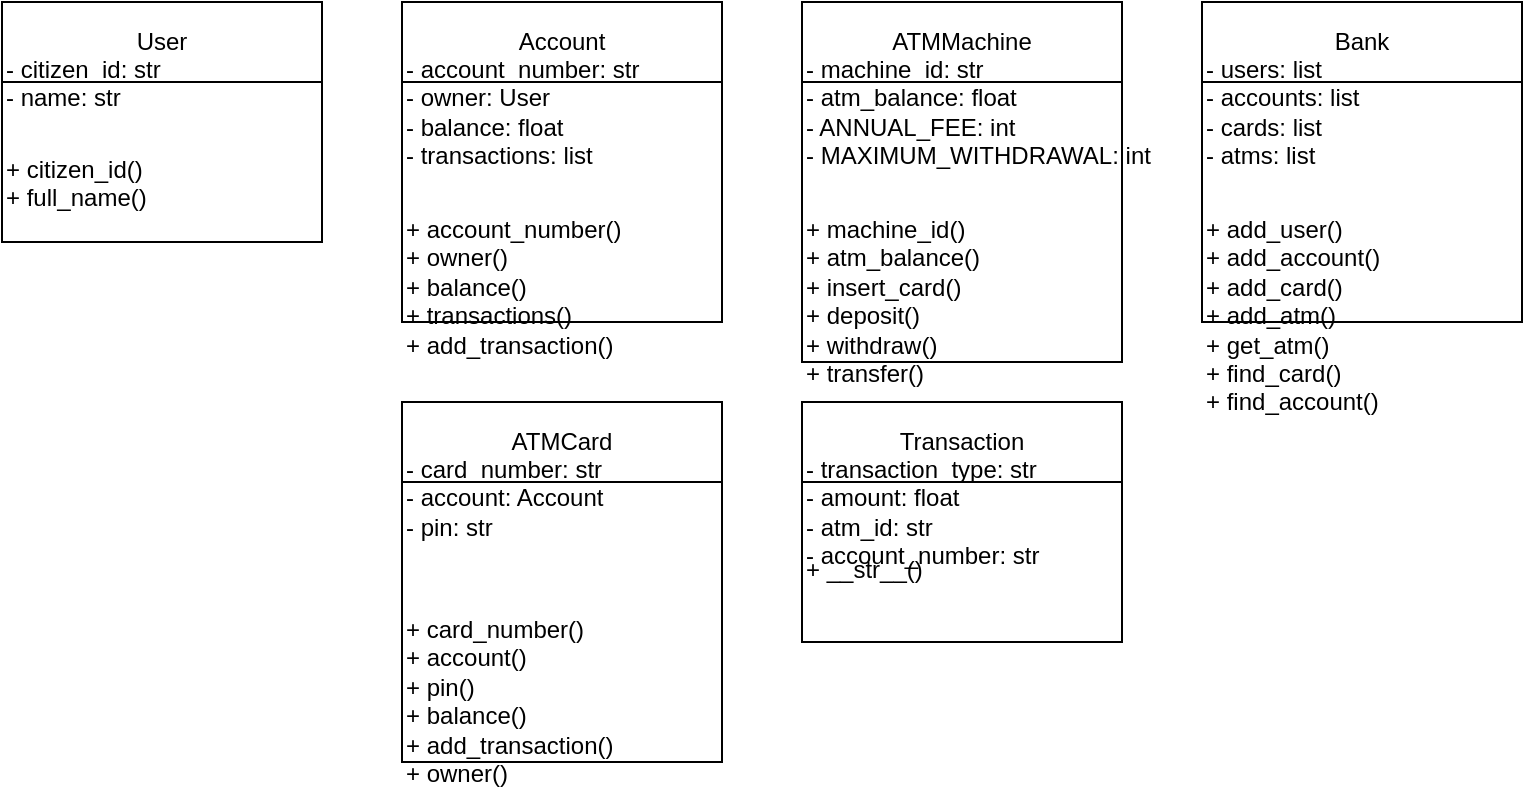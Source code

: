 <mxfile>
  <diagram name="Banking System Class Diagram">
    <mxGraphModel dx="1164" dy="694" grid="1" gridSize="10" guides="1" tooltips="1" connect="1" arrows="1" fold="1" page="1" pageScale="1" pageWidth="827" pageHeight="1169" math="0" shadow="0">
      <root>
        <mxCell id="0" />
        <mxCell id="1" parent="0" />
        <!-- User Class -->
        <mxCell id="2" value="User" style="shape=swimlane;whiteSpace=wrap;html=1;" vertex="1" parent="1">
          <mxGeometry x="40" y="40" width="160" height="120" as="geometry" />
        </mxCell>
        <mxCell id="3" value="- citizen_id: str&#10;- name: str" style="text;html=1;" vertex="1" parent="2">
          <mxGeometry x="0" y="20" width="160" height="50" as="geometry" />
        </mxCell>
        <mxCell id="4" value="+ citizen_id()&#10;+ full_name()" style="text;html=1;" vertex="1" parent="2">
          <mxGeometry x="0" y="70" width="160" height="50" as="geometry" />
        </mxCell>
        <!-- Account Class -->
        <mxCell id="5" value="Account" style="shape=swimlane;whiteSpace=wrap;html=1;" vertex="1" parent="1">
          <mxGeometry x="240" y="40" width="160" height="160" as="geometry" />
        </mxCell>
        <mxCell id="6" value="- account_number: str&#10;- owner: User&#10;- balance: float&#10;- transactions: list" style="text;html=1;" vertex="1" parent="5">
          <mxGeometry x="0" y="20" width="160" height="80" as="geometry" />
        </mxCell>
        <mxCell id="7" value="+ account_number()&#10;+ owner()&#10;+ balance()&#10;+ transactions()&#10;+ add_transaction()" style="text;html=1;" vertex="1" parent="5">
          <mxGeometry x="0" y="100" width="160" height="60" as="geometry" />
        </mxCell>
        <!-- ATMCard Class -->
        <mxCell id="8" value="ATMCard" style="shape=swimlane;whiteSpace=wrap;html=1;" vertex="1" parent="1">
          <mxGeometry x="240" y="240" width="160" height="180" as="geometry" />
        </mxCell>
        <mxCell id="9" value="- card_number: str&#10;- account: Account&#10;- pin: str" style="text;html=1;" vertex="1" parent="8">
          <mxGeometry x="0" y="20" width="160" height="80" as="geometry" />
        </mxCell>
        <mxCell id="10" value="+ card_number()&#10;+ account()&#10;+ pin()&#10;+ balance()&#10;+ add_transaction()&#10;+ owner()" style="text;html=1;" vertex="1" parent="8">
          <mxGeometry x="0" y="100" width="160" height="80" as="geometry" />
        </mxCell>
        <!-- ATMMachine Class -->
        <mxCell id="11" value="ATMMachine" style="shape=swimlane;whiteSpace=wrap;html=1;" vertex="1" parent="1">
          <mxGeometry x="440" y="40" width="160" height="180" as="geometry" />
        </mxCell>
        <mxCell id="12" value="- machine_id: str&#10;- atm_balance: float&#10;- ANNUAL_FEE: int&#10;- MAXIMUM_WITHDRAWAL: int" style="text;html=1;" vertex="1" parent="11">
          <mxGeometry x="0" y="20" width="160" height="80" as="geometry" />
        </mxCell>
        <mxCell id="13" value="+ machine_id()&#10;+ atm_balance()&#10;+ insert_card()&#10;+ deposit()&#10;+ withdraw()&#10;+ transfer()" style="text;html=1;" vertex="1" parent="11">
          <mxGeometry x="0" y="100" width="160" height="80" as="geometry" />
        </mxCell>
        <!-- Transaction Class -->
        <mxCell id="14" value="Transaction" style="shape=swimlane;whiteSpace=wrap;html=1;" vertex="1" parent="1">
          <mxGeometry x="440" y="240" width="160" height="120" as="geometry" />
        </mxCell>
        <mxCell id="15" value="- transaction_type: str&#10;- amount: float&#10;- atm_id: str&#10;- account_number: str" style="text;html=1;" vertex="1" parent="14">
          <mxGeometry x="0" y="20" width="160" height="50" as="geometry" />
        </mxCell>
        <mxCell id="16" value="+ __str__()" style="text;html=1;" vertex="1" parent="14">
          <mxGeometry x="0" y="70" width="160" height="30" as="geometry" />
        </mxCell>
        <!-- Bank Class -->
        <mxCell id="17" value="Bank" style="shape=swimlane;whiteSpace=wrap;html=1;" vertex="1" parent="1">
          <mxGeometry x="640" y="40" width="160" height="160" as="geometry" />
        </mxCell>
        <mxCell id="18" value="- users: list&#10;- accounts: list&#10;- cards: list&#10;- atms: list" style="text;html=1;" vertex="1" parent="17">
          <mxGeometry x="0" y="20" width="160" height="80" as="geometry" />
        </mxCell>
        <mxCell id="19" value="+ add_user()&#10;+ add_account()&#10;+ add_card()&#10;+ add_atm()&#10;+ get_atm()&#10;+ find_card()&#10;+ find_account()" style="text;html=1;" vertex="1" parent="17">
          <mxGeometry x="0" y="100" width="160" height="60" as="geometry" />
        </mxCell>
      </root>
    </mxGraphModel>
  </diagram>
</mxfile>
